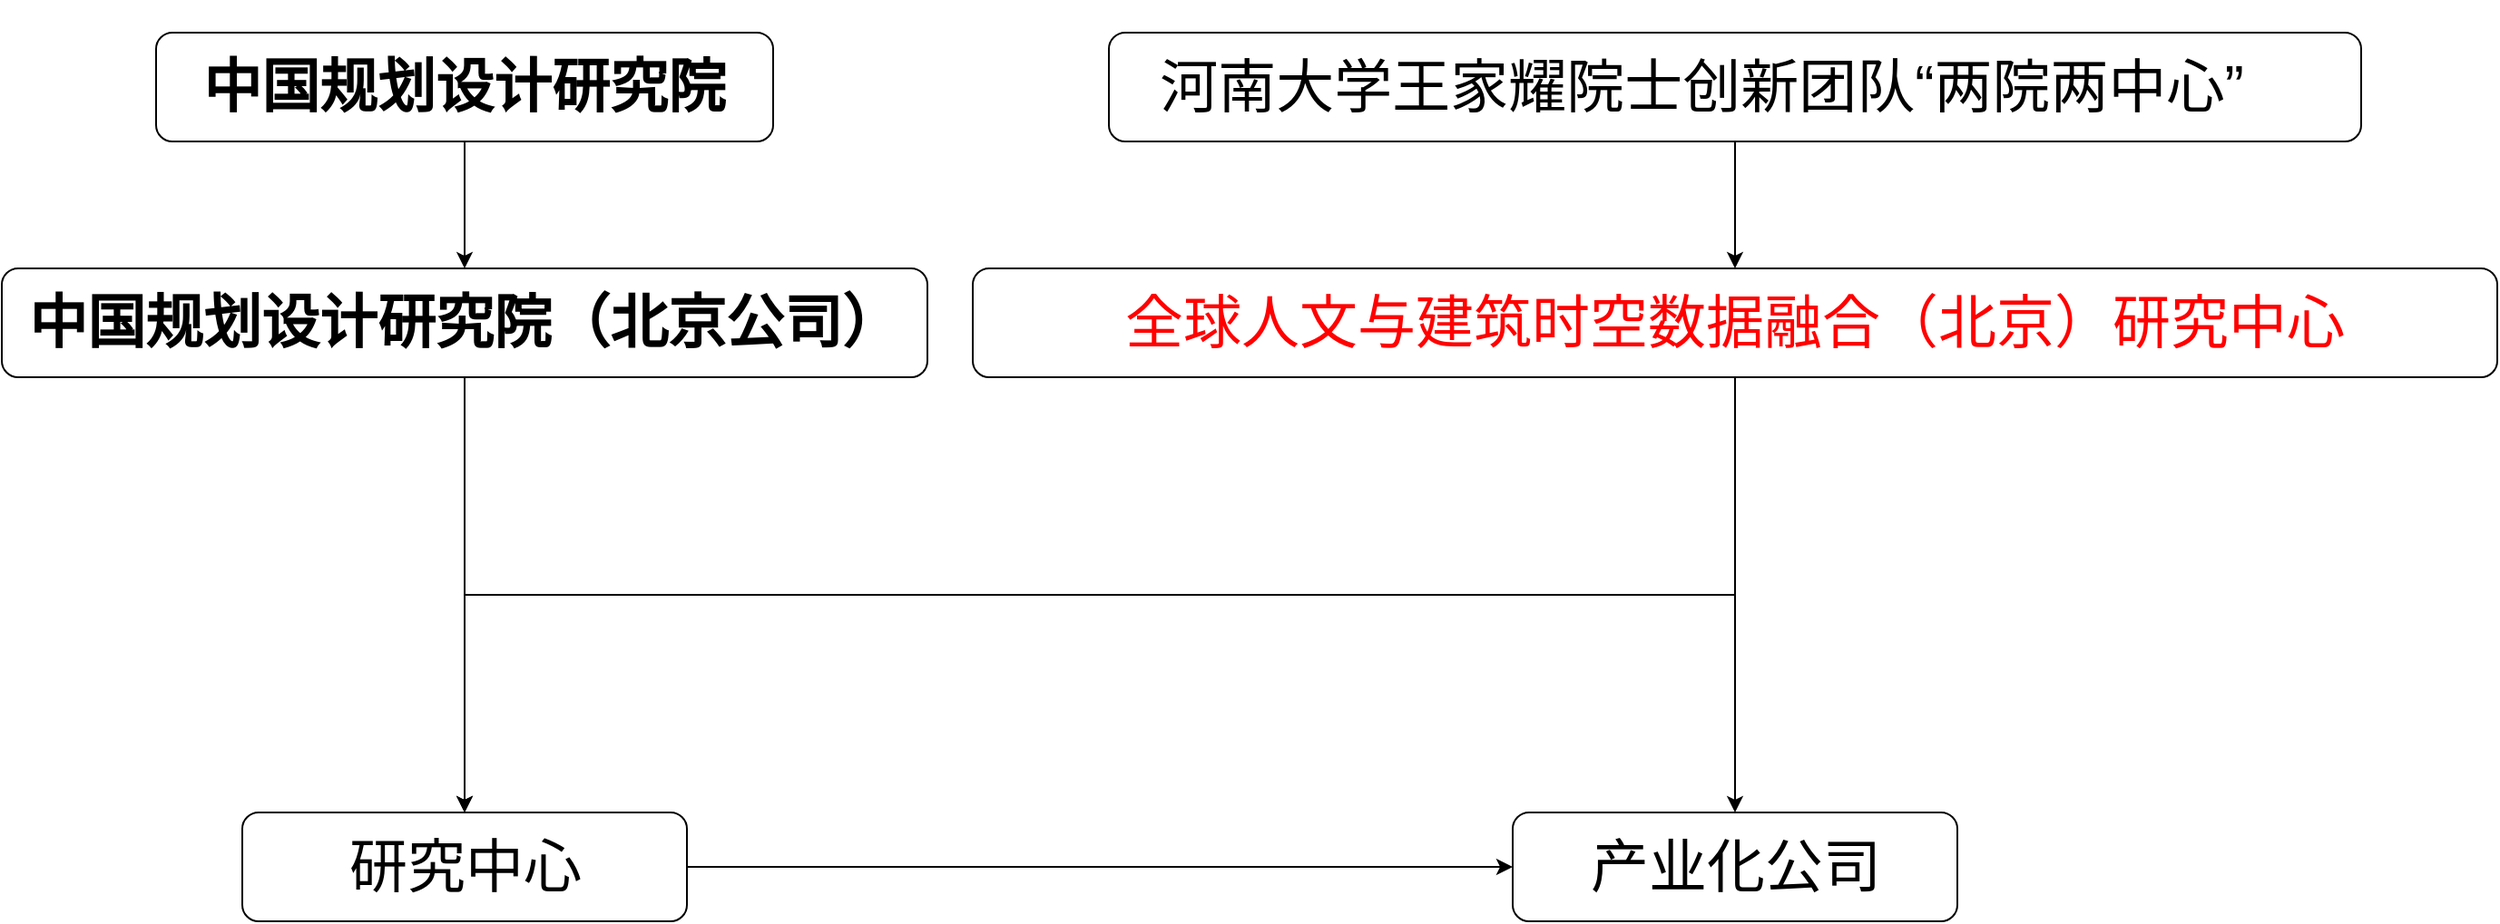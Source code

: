 <mxfile version="22.1.15" type="github">
  <diagram name="第 1 页" id="8YTZ6w2VcloBYaFF-o3J">
    <mxGraphModel dx="2603" dy="774" grid="1" gridSize="10" guides="1" tooltips="1" connect="1" arrows="1" fold="1" page="1" pageScale="1" pageWidth="1169" pageHeight="827" math="0" shadow="0">
      <root>
        <mxCell id="0" />
        <mxCell id="1" parent="0" />
        <mxCell id="N-LqaI-b5l2ttmITCtSE-4" style="edgeStyle=orthogonalEdgeStyle;rounded=0;orthogonalLoop=1;jettySize=auto;html=1;" edge="1" parent="1" source="N-LqaI-b5l2ttmITCtSE-1" target="N-LqaI-b5l2ttmITCtSE-3">
          <mxGeometry relative="1" as="geometry" />
        </mxCell>
        <mxCell id="N-LqaI-b5l2ttmITCtSE-1" value="&lt;br/&gt;&lt;br/&gt;&lt;div style=&quot;language:zh-CN;margin-top:0pt;margin-bottom:0pt;&lt;br/&gt;margin-left:.38in;text-indent:-.38in&quot; class=&quot;O0&quot;&gt;&lt;span style=&quot;font-size:24.0pt&quot;&gt;&lt;/span&gt;&lt;span style=&quot;font-size:24.0pt;&lt;br/&gt;font-family:仿宋;mso-ascii-font-family:仿宋;mso-fareast-font-family:仿宋;language:&lt;br/&gt;zh-CN&quot;&gt;河南大学王家耀院士创新团队“两院两中心”&lt;/span&gt;&lt;/div&gt;&lt;br/&gt;&lt;br/&gt;" style="rounded=1;whiteSpace=wrap;html=1;" vertex="1" parent="1">
          <mxGeometry x="350" y="130" width="690" height="60" as="geometry" />
        </mxCell>
        <mxCell id="N-LqaI-b5l2ttmITCtSE-10" style="edgeStyle=orthogonalEdgeStyle;rounded=0;orthogonalLoop=1;jettySize=auto;html=1;exitX=0.5;exitY=1;exitDx=0;exitDy=0;" edge="1" parent="1" source="N-LqaI-b5l2ttmITCtSE-3" target="N-LqaI-b5l2ttmITCtSE-8">
          <mxGeometry relative="1" as="geometry" />
        </mxCell>
        <mxCell id="N-LqaI-b5l2ttmITCtSE-13" style="edgeStyle=orthogonalEdgeStyle;rounded=0;orthogonalLoop=1;jettySize=auto;html=1;" edge="1" parent="1" source="N-LqaI-b5l2ttmITCtSE-3" target="N-LqaI-b5l2ttmITCtSE-11">
          <mxGeometry relative="1" as="geometry" />
        </mxCell>
        <mxCell id="N-LqaI-b5l2ttmITCtSE-3" value="&lt;div&gt;&lt;font style=&quot;font-size: 32px;&quot;&gt;&lt;span style=&quot;color: red;&quot;&gt;全球人文与建筑时空数据融合（北京）研究中心&lt;/span&gt;&lt;/font&gt;&lt;/div&gt;" style="rounded=1;whiteSpace=wrap;html=1;" vertex="1" parent="1">
          <mxGeometry x="275" y="260" width="840" height="60" as="geometry" />
        </mxCell>
        <mxCell id="N-LqaI-b5l2ttmITCtSE-7" style="edgeStyle=orthogonalEdgeStyle;rounded=0;orthogonalLoop=1;jettySize=auto;html=1;" edge="1" parent="1" source="N-LqaI-b5l2ttmITCtSE-5" target="N-LqaI-b5l2ttmITCtSE-6">
          <mxGeometry relative="1" as="geometry" />
        </mxCell>
        <mxCell id="N-LqaI-b5l2ttmITCtSE-5" value="&lt;font style=&quot;font-size: 32px;&quot;&gt;&lt;b&gt;中国规划设计研究院&lt;/b&gt;&lt;/font&gt;" style="rounded=1;whiteSpace=wrap;html=1;" vertex="1" parent="1">
          <mxGeometry x="-175" y="130" width="340" height="60" as="geometry" />
        </mxCell>
        <mxCell id="N-LqaI-b5l2ttmITCtSE-9" style="edgeStyle=orthogonalEdgeStyle;rounded=0;orthogonalLoop=1;jettySize=auto;html=1;" edge="1" parent="1" source="N-LqaI-b5l2ttmITCtSE-6" target="N-LqaI-b5l2ttmITCtSE-8">
          <mxGeometry relative="1" as="geometry" />
        </mxCell>
        <mxCell id="N-LqaI-b5l2ttmITCtSE-6" value="&lt;font style=&quot;font-size: 32px;&quot;&gt;&lt;b&gt;中国规划设计研究院（北京公司）&lt;/b&gt;&lt;/font&gt;" style="rounded=1;whiteSpace=wrap;html=1;" vertex="1" parent="1">
          <mxGeometry x="-260" y="260" width="510" height="60" as="geometry" />
        </mxCell>
        <mxCell id="N-LqaI-b5l2ttmITCtSE-12" style="edgeStyle=orthogonalEdgeStyle;rounded=0;orthogonalLoop=1;jettySize=auto;html=1;" edge="1" parent="1" source="N-LqaI-b5l2ttmITCtSE-8" target="N-LqaI-b5l2ttmITCtSE-11">
          <mxGeometry relative="1" as="geometry" />
        </mxCell>
        <mxCell id="N-LqaI-b5l2ttmITCtSE-8" value="&lt;font style=&quot;font-size: 32px;&quot;&gt;研究中心&lt;/font&gt;" style="rounded=1;whiteSpace=wrap;html=1;" vertex="1" parent="1">
          <mxGeometry x="-127.5" y="560" width="245" height="60" as="geometry" />
        </mxCell>
        <mxCell id="N-LqaI-b5l2ttmITCtSE-11" value="&lt;font style=&quot;font-size: 32px;&quot;&gt;产业化公司&lt;/font&gt;" style="rounded=1;whiteSpace=wrap;html=1;" vertex="1" parent="1">
          <mxGeometry x="572.5" y="560" width="245" height="60" as="geometry" />
        </mxCell>
      </root>
    </mxGraphModel>
  </diagram>
</mxfile>
